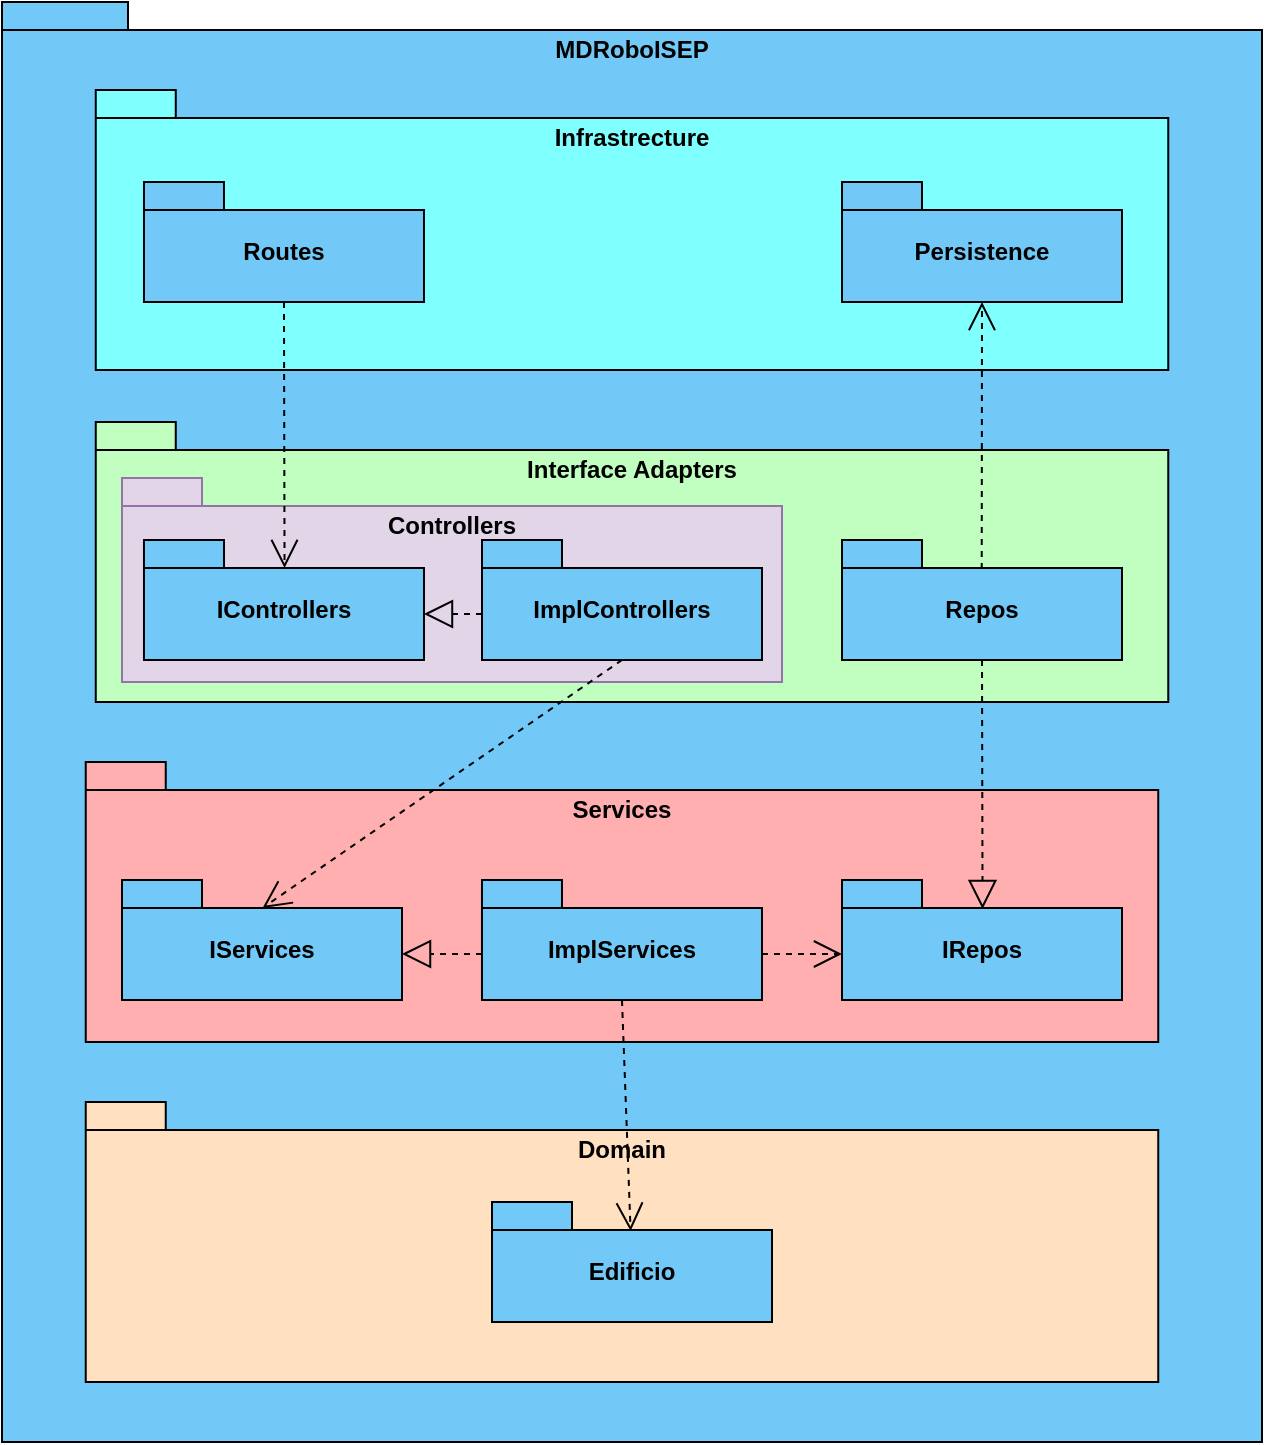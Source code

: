 <mxfile version="22.0.6" type="device">
  <diagram name="Page-1" id="wal5_c3ND8b7d6j-piyN">
    <mxGraphModel dx="1674" dy="738" grid="1" gridSize="10" guides="1" tooltips="1" connect="1" arrows="1" fold="1" page="1" pageScale="1" pageWidth="850" pageHeight="1100" math="0" shadow="0">
      <root>
        <mxCell id="0" />
        <mxCell id="1" parent="0" />
        <mxCell id="V9Nev0gOwY_i4Ct8wgDr-2" value="MDRoboISEP" style="shape=folder;fontStyle=1;spacingTop=10;tabWidth=40;tabHeight=14;tabPosition=left;html=1;whiteSpace=wrap;verticalAlign=top;fillColor=#72C9F7;" parent="1" vertex="1">
          <mxGeometry x="90" y="120" width="630" height="720" as="geometry" />
        </mxCell>
        <mxCell id="V9Nev0gOwY_i4Ct8wgDr-3" value="Infrastrecture" style="shape=folder;fontStyle=1;spacingTop=10;tabWidth=40;tabHeight=14;tabPosition=left;html=1;whiteSpace=wrap;verticalAlign=top;fillColor=#80ffff;" parent="1" vertex="1">
          <mxGeometry x="136.88" y="164" width="536.25" height="140" as="geometry" />
        </mxCell>
        <mxCell id="V9Nev0gOwY_i4Ct8wgDr-4" value="Routes" style="shape=folder;fontStyle=1;spacingTop=10;tabWidth=40;tabHeight=14;tabPosition=left;html=1;whiteSpace=wrap;fillColor=#72C9F7;" parent="1" vertex="1">
          <mxGeometry x="160.99" y="210" width="140" height="60" as="geometry" />
        </mxCell>
        <mxCell id="V9Nev0gOwY_i4Ct8wgDr-5" value="Persistence" style="shape=folder;fontStyle=1;spacingTop=10;tabWidth=40;tabHeight=14;tabPosition=left;html=1;whiteSpace=wrap;fillColor=#72C9F7;" parent="1" vertex="1">
          <mxGeometry x="510" y="210" width="140" height="60" as="geometry" />
        </mxCell>
        <mxCell id="V9Nev0gOwY_i4Ct8wgDr-6" value="Interface Adapters" style="shape=folder;fontStyle=1;spacingTop=10;tabWidth=40;tabHeight=14;tabPosition=left;html=1;whiteSpace=wrap;verticalAlign=top;fillColor=#c0ffc0;" parent="1" vertex="1">
          <mxGeometry x="136.88" y="330" width="536.25" height="140" as="geometry" />
        </mxCell>
        <mxCell id="V9Nev0gOwY_i4Ct8wgDr-7" value="Controllers" style="shape=folder;fontStyle=1;spacingTop=10;tabWidth=40;tabHeight=14;tabPosition=left;html=1;whiteSpace=wrap;verticalAlign=top;fillColor=#e1d5e7;strokeColor=#9673a6;" parent="1" vertex="1">
          <mxGeometry x="150" y="358" width="330" height="102" as="geometry" />
        </mxCell>
        <mxCell id="V9Nev0gOwY_i4Ct8wgDr-8" value="Repos" style="shape=folder;fontStyle=1;spacingTop=10;tabWidth=40;tabHeight=14;tabPosition=left;html=1;whiteSpace=wrap;fillColor=#72C9F7;" parent="1" vertex="1">
          <mxGeometry x="510" y="389" width="140" height="60" as="geometry" />
        </mxCell>
        <mxCell id="V9Nev0gOwY_i4Ct8wgDr-9" value="IControllers" style="shape=folder;fontStyle=1;spacingTop=10;tabWidth=40;tabHeight=14;tabPosition=left;html=1;whiteSpace=wrap;fillColor=#72C9F7;" parent="1" vertex="1">
          <mxGeometry x="160.99" y="389" width="140" height="60" as="geometry" />
        </mxCell>
        <mxCell id="V9Nev0gOwY_i4Ct8wgDr-10" value="ImplControllers" style="shape=folder;fontStyle=1;spacingTop=10;tabWidth=40;tabHeight=14;tabPosition=left;html=1;whiteSpace=wrap;fillColor=#72C9F7;" parent="1" vertex="1">
          <mxGeometry x="330" y="389" width="140" height="60" as="geometry" />
        </mxCell>
        <mxCell id="V9Nev0gOwY_i4Ct8wgDr-11" value="Services" style="shape=folder;fontStyle=1;spacingTop=10;tabWidth=40;tabHeight=14;tabPosition=left;html=1;whiteSpace=wrap;verticalAlign=top;fillColor=#ffafaf;" parent="1" vertex="1">
          <mxGeometry x="131.87" y="500" width="536.25" height="140" as="geometry" />
        </mxCell>
        <mxCell id="V9Nev0gOwY_i4Ct8wgDr-13" value="IRepos" style="shape=folder;fontStyle=1;spacingTop=10;tabWidth=40;tabHeight=14;tabPosition=left;html=1;whiteSpace=wrap;fillColor=#72C9F7;" parent="1" vertex="1">
          <mxGeometry x="510" y="559" width="140" height="60" as="geometry" />
        </mxCell>
        <mxCell id="V9Nev0gOwY_i4Ct8wgDr-14" value="IServices" style="shape=folder;fontStyle=1;spacingTop=10;tabWidth=40;tabHeight=14;tabPosition=left;html=1;whiteSpace=wrap;fillColor=#72C9F7;" parent="1" vertex="1">
          <mxGeometry x="150" y="559" width="140" height="60" as="geometry" />
        </mxCell>
        <mxCell id="V9Nev0gOwY_i4Ct8wgDr-15" value="ImplServices" style="shape=folder;fontStyle=1;spacingTop=10;tabWidth=40;tabHeight=14;tabPosition=left;html=1;whiteSpace=wrap;fillColor=#72C9F7;" parent="1" vertex="1">
          <mxGeometry x="329.99" y="559" width="140" height="60" as="geometry" />
        </mxCell>
        <mxCell id="V9Nev0gOwY_i4Ct8wgDr-16" value="Domain" style="shape=folder;fontStyle=1;spacingTop=10;tabWidth=40;tabHeight=14;tabPosition=left;html=1;whiteSpace=wrap;verticalAlign=top;fillColor=#ffe0c0;" parent="1" vertex="1">
          <mxGeometry x="131.87" y="670" width="536.25" height="140" as="geometry" />
        </mxCell>
        <mxCell id="V9Nev0gOwY_i4Ct8wgDr-18" value="Edificio" style="shape=folder;fontStyle=1;spacingTop=10;tabWidth=40;tabHeight=14;tabPosition=left;html=1;whiteSpace=wrap;fillColor=#72C9F7;" parent="1" vertex="1">
          <mxGeometry x="335" y="720" width="140" height="60" as="geometry" />
        </mxCell>
        <mxCell id="V9Nev0gOwY_i4Ct8wgDr-22" value="" style="endArrow=open;endSize=12;dashed=1;html=1;rounded=0;entryX=0.495;entryY=0.241;entryDx=0;entryDy=0;entryPerimeter=0;exitX=0.5;exitY=1;exitDx=0;exitDy=0;exitPerimeter=0;" parent="1" source="V9Nev0gOwY_i4Ct8wgDr-15" target="V9Nev0gOwY_i4Ct8wgDr-18" edge="1">
          <mxGeometry x="-0.046" y="43" width="160" relative="1" as="geometry">
            <mxPoint x="445" y="629" as="sourcePoint" />
            <mxPoint x="530" y="739" as="targetPoint" />
            <mxPoint as="offset" />
          </mxGeometry>
        </mxCell>
        <mxCell id="V9Nev0gOwY_i4Ct8wgDr-25" value="" style="endArrow=block;dashed=1;endFill=0;endSize=12;html=1;rounded=0;exitX=0;exitY=0;exitDx=0;exitDy=37;exitPerimeter=0;entryX=0;entryY=0;entryDx=140;entryDy=37;entryPerimeter=0;" parent="1" source="V9Nev0gOwY_i4Ct8wgDr-15" target="V9Nev0gOwY_i4Ct8wgDr-14" edge="1">
          <mxGeometry width="160" relative="1" as="geometry">
            <mxPoint x="350" y="570" as="sourcePoint" />
            <mxPoint x="510" y="570" as="targetPoint" />
          </mxGeometry>
        </mxCell>
        <mxCell id="V9Nev0gOwY_i4Ct8wgDr-26" value="" style="endArrow=open;endSize=12;dashed=1;html=1;rounded=0;exitX=0;exitY=0;exitDx=140;exitDy=37;exitPerimeter=0;entryX=0;entryY=0;entryDx=0;entryDy=37;entryPerimeter=0;" parent="1" source="V9Nev0gOwY_i4Ct8wgDr-15" target="V9Nev0gOwY_i4Ct8wgDr-13" edge="1">
          <mxGeometry width="160" relative="1" as="geometry">
            <mxPoint x="350" y="570" as="sourcePoint" />
            <mxPoint x="510" y="570" as="targetPoint" />
          </mxGeometry>
        </mxCell>
        <mxCell id="V9Nev0gOwY_i4Ct8wgDr-27" value="" style="endArrow=open;endSize=12;dashed=1;html=1;rounded=0;exitX=0.5;exitY=1;exitDx=0;exitDy=0;exitPerimeter=0;entryX=0.502;entryY=0.233;entryDx=0;entryDy=0;entryPerimeter=0;" parent="1" source="V9Nev0gOwY_i4Ct8wgDr-10" target="V9Nev0gOwY_i4Ct8wgDr-14" edge="1">
          <mxGeometry width="160" relative="1" as="geometry">
            <mxPoint x="480" y="606" as="sourcePoint" />
            <mxPoint x="520" y="606" as="targetPoint" />
          </mxGeometry>
        </mxCell>
        <mxCell id="V9Nev0gOwY_i4Ct8wgDr-28" value="" style="endArrow=block;dashed=1;endFill=0;endSize=12;html=1;rounded=0;exitX=0.5;exitY=1;exitDx=0;exitDy=0;exitPerimeter=0;entryX=0.502;entryY=0.241;entryDx=0;entryDy=0;entryPerimeter=0;" parent="1" source="V9Nev0gOwY_i4Ct8wgDr-8" target="V9Nev0gOwY_i4Ct8wgDr-13" edge="1">
          <mxGeometry width="160" relative="1" as="geometry">
            <mxPoint x="340" y="606" as="sourcePoint" />
            <mxPoint x="300" y="606" as="targetPoint" />
          </mxGeometry>
        </mxCell>
        <mxCell id="V9Nev0gOwY_i4Ct8wgDr-29" value="" style="endArrow=block;dashed=1;endFill=0;endSize=12;html=1;rounded=0;exitX=0;exitY=0;exitDx=0;exitDy=37;exitPerimeter=0;entryX=0;entryY=0;entryDx=140;entryDy=37;entryPerimeter=0;" parent="1" source="V9Nev0gOwY_i4Ct8wgDr-10" target="V9Nev0gOwY_i4Ct8wgDr-9" edge="1">
          <mxGeometry width="160" relative="1" as="geometry">
            <mxPoint x="340" y="606" as="sourcePoint" />
            <mxPoint x="300" y="606" as="targetPoint" />
          </mxGeometry>
        </mxCell>
        <mxCell id="V9Nev0gOwY_i4Ct8wgDr-30" value="" style="endArrow=open;endSize=12;dashed=1;html=1;rounded=0;exitX=0.5;exitY=1;exitDx=0;exitDy=0;exitPerimeter=0;entryX=0.502;entryY=0.233;entryDx=0;entryDy=0;entryPerimeter=0;" parent="1" source="V9Nev0gOwY_i4Ct8wgDr-4" target="V9Nev0gOwY_i4Ct8wgDr-9" edge="1">
          <mxGeometry width="160" relative="1" as="geometry">
            <mxPoint x="480" y="606" as="sourcePoint" />
            <mxPoint x="520" y="606" as="targetPoint" />
          </mxGeometry>
        </mxCell>
        <mxCell id="V9Nev0gOwY_i4Ct8wgDr-31" value="" style="endArrow=open;endSize=12;dashed=1;html=1;rounded=0;exitX=0.499;exitY=0.241;exitDx=0;exitDy=0;exitPerimeter=0;entryX=0.5;entryY=1;entryDx=0;entryDy=0;entryPerimeter=0;" parent="1" source="V9Nev0gOwY_i4Ct8wgDr-8" target="V9Nev0gOwY_i4Ct8wgDr-5" edge="1">
          <mxGeometry width="160" relative="1" as="geometry">
            <mxPoint x="241" y="280" as="sourcePoint" />
            <mxPoint x="241" y="413" as="targetPoint" />
          </mxGeometry>
        </mxCell>
      </root>
    </mxGraphModel>
  </diagram>
</mxfile>

